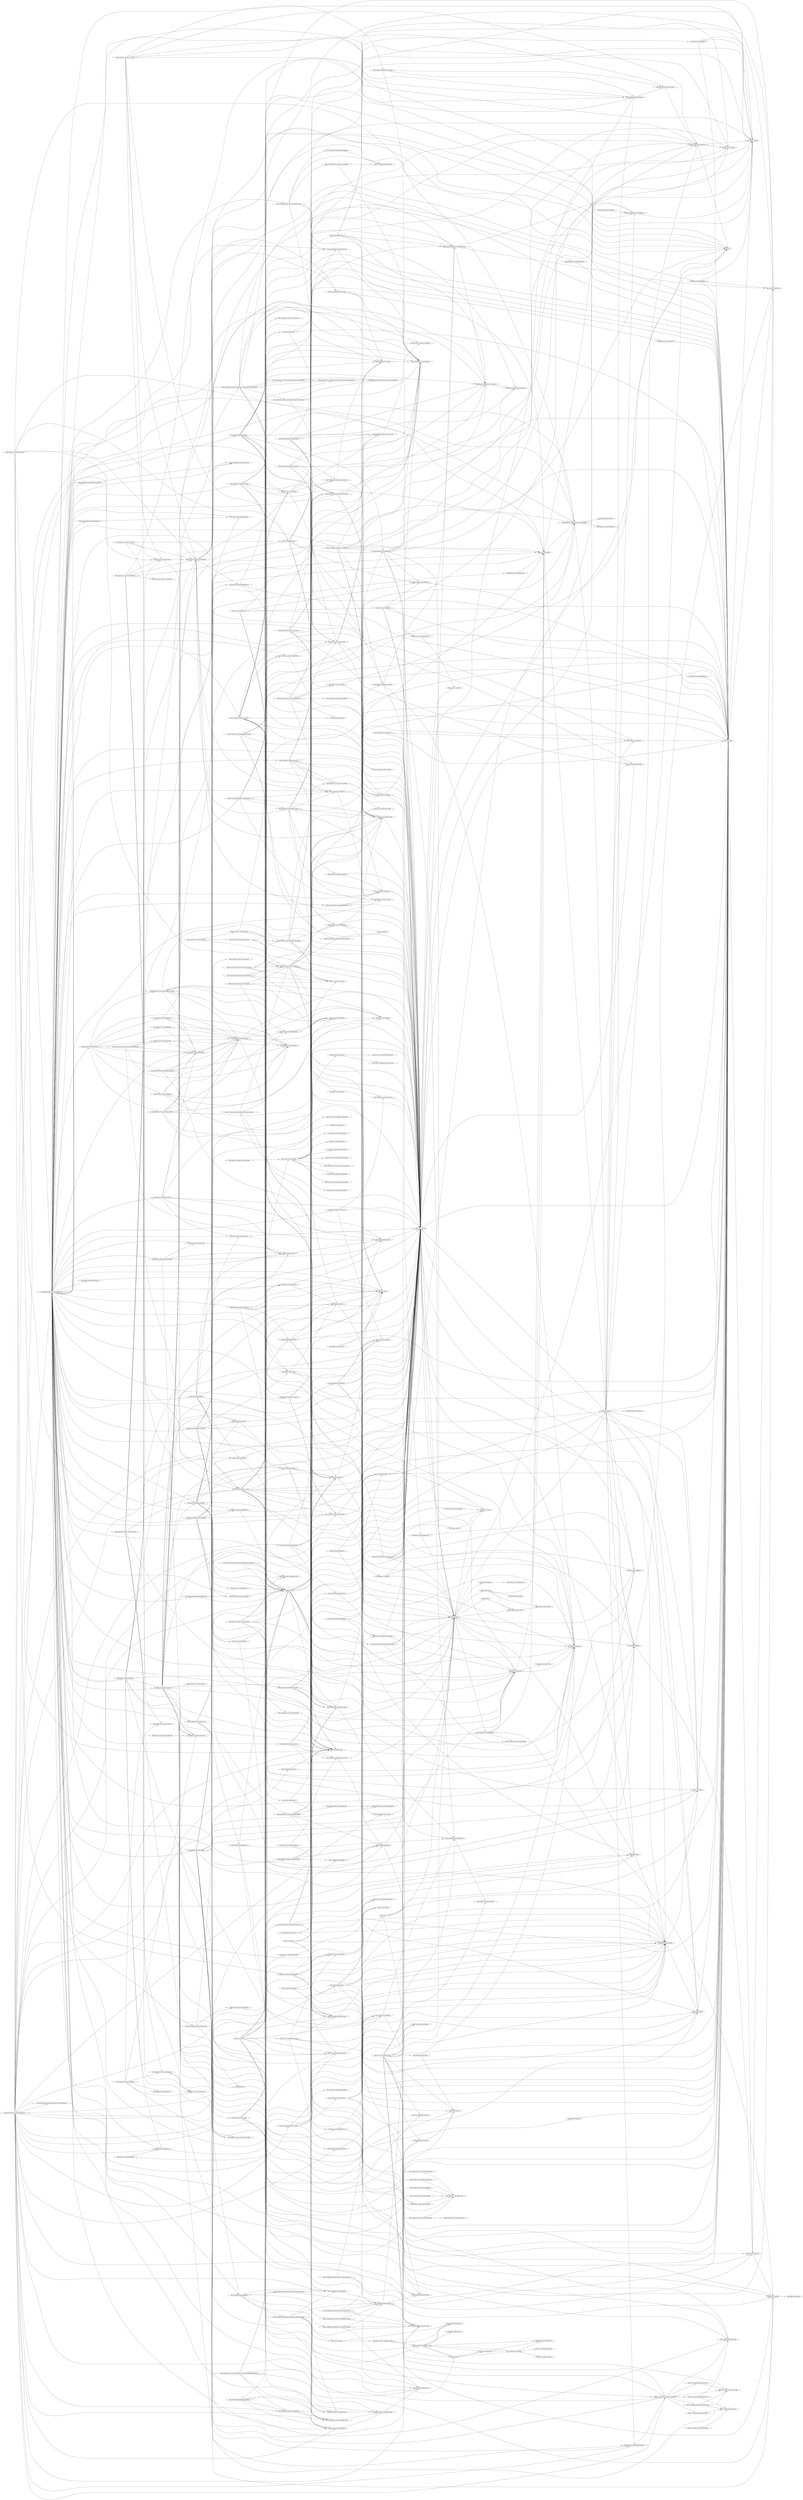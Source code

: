 digraph G {
    page="40,60"; 
    ratio=auto;
    rankdir=LR;
    fontsize=10;
   "Nancy.AfterPipeline" -> { rank=none; "Nancy.NancyContext" }
   "Nancy.BeforePipeline" -> { rank=none; "Nancy.NancyContext"; "Nancy.Response" }
   "Nancy.Bootstrapper.AppDomainAssemblyTypeScanner" -> { rank=none; "Nancy.Bootstrapper.ScanMode"; "Nancy.Extensions.AssemblyExtensions"; "Nancy.NancyEngine" }
   "Nancy.Bootstrapper.ApplicationRegistrations" -> { rank=none; "Nancy.Bootstrapper.AppDomainAssemblyTypeScanner"; "Nancy.Bootstrapper.CollectionTypeRegistration"; "Nancy.Bootstrapper.IApplicationRegistrations"; "Nancy.Bootstrapper.InstanceRegistration"; "Nancy.Bootstrapper.TypeRegistration" }
   "Nancy.Bootstrapper.CollectionTypeRegistration" -> { rank=none; "Nancy.Bootstrapper.ContainerRegistration" }
   "Nancy.Bootstrapper.ContainerRegistration" -> { rank=none; "Nancy.Extensions.TypeExtensions" }
   "Nancy.Bootstrapper.FavIconApplicationStartup" -> { rank=none; "Nancy.Bootstrapper.IApplicationStartup"; "Nancy.Bootstrapper.IPipelines"; "Nancy.INancyEngine"; "Nancy.IRootPathProvider"; "Nancy.StaticConfiguration" }
   "Nancy.Bootstrapper.IApplicationRegistrations" -> { rank=none; "Nancy.Bootstrapper.CollectionTypeRegistration"; "Nancy.Bootstrapper.InstanceRegistration"; "Nancy.Bootstrapper.TypeRegistration" }
   "Nancy.Bootstrapper.IApplicationStartup" -> { rank=none; "Nancy.Bootstrapper.IPipelines" }
   "Nancy.Bootstrapper.INancyBootstrapper" -> { rank=none; "Nancy.INancyEngine" }
   "Nancy.Bootstrapper.IPipelines" -> { rank=none; "Nancy.AfterPipeline"; "Nancy.BeforePipeline"; "Nancy.ErrorPipeline" }
   "Nancy.Bootstrapper.InstanceRegistration" -> { rank=none; "Nancy.Bootstrapper.ContainerRegistration" }
   "Nancy.Bootstrapper.NancyBootstrapperBase`1" -> { rank=none; "Nancy.Bootstrapper.AppDomainAssemblyTypeScanner"; "Nancy.Bootstrapper.AppDomainAssemblyTypeScannerExtensions"; "Nancy.Bootstrapper.CollectionTypeRegistration"; "Nancy.Bootstrapper.FavIconApplicationStartup"; "Nancy.Bootstrapper.IApplicationRegistrations"; "Nancy.Bootstrapper.IApplicationStartup"; "Nancy.Bootstrapper.INancyBootstrapper"; "Nancy.Bootstrapper.IPipelines"; "Nancy.Bootstrapper.InstanceRegistration"; "Nancy.Bootstrapper.ModuleRegistration"; "Nancy.Bootstrapper.NancyInternalConfiguration"; "Nancy.Bootstrapper.Pipelines"; "Nancy.Bootstrapper.TypeRegistration"; "Nancy.Conventions.NancyConventions"; "Nancy.Cryptography.CryptographyConfiguration"; "Nancy.DefaultRootPathProvider"; "Nancy.Diagnostics.DiagnosticsConfiguration"; "Nancy.Diagnostics.IDiagnostics"; "Nancy.INancyEngine"; "Nancy.INancyModule"; "Nancy.INancyModuleCatalog"; "Nancy.IRootPathProvider"; "Nancy.ModelBinding.IBodyDeserializer"; "Nancy.ModelBinding.IModelBinder"; "Nancy.ModelBinding.ITypeConverter"; "Nancy.NancyContext"; "Nancy.Request"; "Nancy.Response"; "Nancy.Validation.IModelValidatorFactory"; "Nancy.ViewEngines.DefaultViewRenderer"; "Nancy.ViewEngines.IViewEngine"; "Nancy.ViewEngines.IViewRenderer" }
   "Nancy.Bootstrapper.NancyBootstrapperLocator" -> { rank=none; "Nancy.Bootstrapper.AppDomainAssemblyTypeScanner"; "Nancy.Bootstrapper.INancyBootstrapper"; "Nancy.DefaultNancyBootstrapper" }
   "Nancy.Bootstrapper.NancyBootstrapperWithRequestContainerBase`1" -> { rank=none; "Nancy.Bootstrapper.ModuleRegistration"; "Nancy.Bootstrapper.Pipelines"; "Nancy.INancyModule"; "Nancy.NancyContext" }
   "Nancy.Bootstrapper.NancyInternalConfiguration" -> { rank=none; "Nancy.Bootstrapper.AppDomainAssemblyTypeScanner"; "Nancy.Bootstrapper.CollectionTypeRegistration"; "Nancy.Bootstrapper.ContainerRegistration"; "Nancy.Bootstrapper.TypeRegistration"; "Nancy.Culture.DefaultCultureService"; "Nancy.Culture.ICultureService"; "Nancy.DefaultNancyContextFactory"; "Nancy.DefaultObjectSerializer"; "Nancy.DefaultResponseFormatterFactory"; "Nancy.DefaultStaticContentProvider"; "Nancy.Diagnostics.DefaultDiagnostics"; "Nancy.Diagnostics.DefaultRequestTracing"; "Nancy.Diagnostics.IDiagnostics"; "Nancy.Diagnostics.IDiagnosticsProvider"; "Nancy.Diagnostics.IRequestTracing"; "Nancy.ErrorHandling.DefaultStatusCodeHandler"; "Nancy.ErrorHandling.IStatusCodeHandler"; "Nancy.INancyContextFactory"; "Nancy.INancyEngine"; "Nancy.IObjectSerializer"; "Nancy.IResourceAssemblyProvider"; "Nancy.IResponseFormatterFactory"; "Nancy.ISerializer"; "Nancy.IStaticContentProvider"; "Nancy.Localization.ITextResource"; "Nancy.Localization.ResourceBasedTextResource"; "Nancy.ModelBinding.BindingDefaults"; "Nancy.ModelBinding.DefaultBinder"; "Nancy.ModelBinding.DefaultFieldNameConverter"; "Nancy.ModelBinding.DefaultModelBinderLocator"; "Nancy.ModelBinding.IBinder"; "Nancy.ModelBinding.IFieldNameConverter"; "Nancy.ModelBinding.IModelBinderLocator"; "Nancy.NancyEngine"; "Nancy.ResourceAssemblyProvider"; "Nancy.Responses.DefaultJsonSerializer"; "Nancy.Responses.DefaultXmlSerializer"; "Nancy.Responses.Negotiation.IResponseProcessor"; "Nancy.Routing.DefaultNancyModuleBuilder"; "Nancy.Routing.DefaultRequestDispatcher"; "Nancy.Routing.DefaultRouteCacheProvider"; "Nancy.Routing.DefaultRouteDescriptionProvider"; "Nancy.Routing.DefaultRouteInvoker"; "Nancy.Routing.DefaultRoutePatternMatcher"; "Nancy.Routing.DefaultRouteResolver"; "Nancy.Routing.DefaultRouteSegmentExtractor"; "Nancy.Routing.INancyModuleBuilder"; "Nancy.Routing.IRequestDispatcher"; "Nancy.Routing.IRouteCache"; "Nancy.Routing.IRouteCacheProvider"; "Nancy.Routing.IRouteDescriptionProvider"; "Nancy.Routing.IRouteInvoker"; "Nancy.Routing.IRoutePatternMatcher"; "Nancy.Routing.IRouteResolver"; "Nancy.Routing.IRouteSegmentExtractor"; "Nancy.Routing.RouteCache"; "Nancy.Routing.Trie.IRouteResolverTrie"; "Nancy.Routing.Trie.ITrieNodeFactory"; "Nancy.Routing.Trie.RouteResolverTrie"; "Nancy.Routing.Trie.TrieNodeFactory"; "Nancy.Security.DefaultCsrfTokenValidator"; "Nancy.Security.ICsrfTokenValidator"; "Nancy.Validation.DefaultValidatorLocator"; "Nancy.Validation.IModelValidatorLocator"; "Nancy.ViewEngines.DefaultRenderContextFactory"; "Nancy.ViewEngines.DefaultViewCache"; "Nancy.ViewEngines.DefaultViewFactory"; "Nancy.ViewEngines.DefaultViewLocator"; "Nancy.ViewEngines.DefaultViewResolver"; "Nancy.ViewEngines.FileSystemViewLocationProvider"; "Nancy.ViewEngines.IRenderContextFactory"; "Nancy.ViewEngines.IViewCache"; "Nancy.ViewEngines.IViewFactory"; "Nancy.ViewEngines.IViewLocationProvider"; "Nancy.ViewEngines.IViewLocator"; "Nancy.ViewEngines.IViewResolver" }
   "Nancy.Bootstrapper.Pipelines" -> { rank=none; "Nancy.AfterPipeline"; "Nancy.BeforePipeline"; "Nancy.Bootstrapper.IPipelines"; "Nancy.ErrorPipeline"; "Nancy.NancyContext"; "Nancy.Response" }
   "Nancy.Bootstrapper.TypeRegistration" -> { rank=none; "Nancy.Bootstrapper.ContainerRegistration" }
   "Nancy.Conventions.AcceptHeaderCoercionConventions" -> { rank=none; "Nancy.NancyContext" }
   "Nancy.Conventions.BuiltInAcceptHeaderCoercions" -> { rank=none; "Nancy.NancyContext"; "Nancy.Request"; "Nancy.RequestHeaders" }
   "Nancy.Conventions.BuiltInCultureConventions" -> { rank=none; "Nancy.NancyContext"; "Nancy.Request"; "Nancy.RequestHeaders"; "Nancy.Session.ISession"; "Nancy.Session.NullSessionProvider"; "Nancy.Url" }
   "Nancy.Conventions.CultureConventions" -> { rank=none; "Nancy.NancyContext" }
   "Nancy.Conventions.DefaultAcceptHeaderCoercionConventions" -> { rank=none; "Nancy.Conventions.BuiltInAcceptHeaderCoercions"; "Nancy.Conventions.IConvention"; "Nancy.Conventions.NancyConventions"; "Nancy.NancyContext" }
   "Nancy.Conventions.DefaultCultureConventions" -> { rank=none; "Nancy.Conventions.BuiltInCultureConventions"; "Nancy.Conventions.IConvention"; "Nancy.Conventions.NancyConventions"; "Nancy.NancyContext" }
   "Nancy.Conventions.DefaultStaticContentsConventions" -> { rank=none; "Nancy.Conventions.IConvention"; "Nancy.Conventions.NancyConventions"; "Nancy.Conventions.StaticContentConventionBuilder"; "Nancy.NancyContext"; "Nancy.Response" }
   "Nancy.Conventions.DefaultViewLocationConventions" -> { rank=none; "Nancy.Conventions.IConvention"; "Nancy.Conventions.NancyConventions"; "Nancy.NancyContext"; "Nancy.ViewEngines.ViewLocationContext" }
   "Nancy.Conventions.IConvention" -> { rank=none; "Nancy.Conventions.NancyConventions" }
   "Nancy.Conventions.NancyConventions" -> { rank=none; "Nancy.Bootstrapper.AppDomainAssemblyTypeScanner"; "Nancy.Bootstrapper.InstanceRegistration"; "Nancy.Conventions.AcceptHeaderCoercionConventions"; "Nancy.Conventions.CultureConventions"; "Nancy.Conventions.IConvention"; "Nancy.Conventions.StaticContentsConventions"; "Nancy.Conventions.ViewLocationConventions"; "Nancy.NancyContext"; "Nancy.Response"; "Nancy.ViewEngines.ViewLocationContext" }
   "Nancy.Conventions.StaticContentConventionBuilder" -> { rank=none; "Nancy.Diagnostics.RequestTrace"; "Nancy.Diagnostics.TraceLog"; "Nancy.Helpers.HttpUtility"; "Nancy.NancyContext"; "Nancy.Request"; "Nancy.Response"; "Nancy.Responses.GenericFileResponse" }
   "Nancy.Conventions.StaticContentHelper" -> { rank=none; "Nancy.Conventions.NancyConventions"; "Nancy.Conventions.StaticDirectoryContent"; "Nancy.Conventions.StaticFileContent" }
   "Nancy.Conventions.StaticContentsConventions" -> { rank=none; "Nancy.NancyContext"; "Nancy.Response" }
   "Nancy.Conventions.StaticDirectoryContent" -> { rank=none; "Nancy.Conventions.NancyConventions"; "Nancy.Conventions.StaticContentConventionBuilder"; "Nancy.NancyContext"; "Nancy.Response" }
   "Nancy.Conventions.StaticFileContent" -> { rank=none; "Nancy.Conventions.NancyConventions"; "Nancy.Conventions.StaticContentConventionBuilder"; "Nancy.NancyContext"; "Nancy.Response" }
   "Nancy.Conventions.ViewLocationConventions" -> { rank=none; "Nancy.ViewEngines.ViewLocationContext" }
   "Nancy.Cookies.NancyCookie" -> { rank=none; "Nancy.Cookies.INancyCookie"; "Nancy.Helpers.HttpUtility" }
   "Nancy.Cryptography.CryptographyConfiguration" -> { rank=none; "Nancy.Cryptography.DefaultHmacProvider"; "Nancy.Cryptography.IEncryptionProvider"; "Nancy.Cryptography.IHmacProvider"; "Nancy.Cryptography.NoEncryptionProvider"; "Nancy.Cryptography.RandomKeyGenerator"; "Nancy.Cryptography.RijndaelEncryptionProvider" }
   "Nancy.Cryptography.DefaultHmacProvider" -> { rank=none; "Nancy.Cryptography.IHmacProvider"; "Nancy.Cryptography.IKeyGenerator" }
   "Nancy.Cryptography.NoEncryptionProvider" -> { rank=none; "Nancy.Cryptography.IEncryptionProvider" }
   "Nancy.Cryptography.PassphraseKeyGenerator" -> { rank=none; "Nancy.Cryptography.IKeyGenerator" }
   "Nancy.Cryptography.RandomKeyGenerator" -> { rank=none; "Nancy.Cryptography.IKeyGenerator" }
   "Nancy.Cryptography.RijndaelEncryptionProvider" -> { rank=none; "Nancy.Cryptography.IEncryptionProvider"; "Nancy.Cryptography.IKeyGenerator" }
   "Nancy.Culture.DefaultCultureService" -> { rank=none; "Nancy.Conventions.CultureConventions"; "Nancy.Culture.ICultureService"; "Nancy.NancyContext" }
   "Nancy.Culture.ICultureService" -> { rank=none; "Nancy.NancyContext" }
   "Nancy.DefaultNancyBootstrapper" -> { rank=none; "Nancy.Bootstrapper.CollectionTypeRegistration"; "Nancy.Bootstrapper.ContainerRegistration"; "Nancy.Bootstrapper.InstanceRegistration"; "Nancy.Bootstrapper.ModuleRegistration"; "Nancy.Bootstrapper.TypeRegistration"; "Nancy.INancyModule"; "Nancy.NancyEngine"; "Nancy.TinyIoc.TinyIoCContainer" }
   "Nancy.DefaultNancyContextFactory" -> { rank=none; "Nancy.Culture.ICultureService"; "Nancy.Diagnostics.RequestTrace"; "Nancy.Diagnostics.TraceLog"; "Nancy.INancyContextFactory"; "Nancy.NancyContext"; "Nancy.Request" }
   "Nancy.DefaultObjectSerializer" -> { rank=none; "Nancy.IObjectSerializer" }
   "Nancy.DefaultResponseFormatter" -> { rank=none; "Nancy.IHideObjectMembers"; "Nancy.IResponseFormatter"; "Nancy.IRootPathProvider"; "Nancy.ISerializer"; "Nancy.NancyContext" }
   "Nancy.DefaultResponseFormatterFactory" -> { rank=none; "Nancy.DefaultResponseFormatter"; "Nancy.IResponseFormatter"; "Nancy.IResponseFormatterFactory"; "Nancy.IRootPathProvider"; "Nancy.ISerializer"; "Nancy.NancyContext" }
   "Nancy.DefaultRootPathProvider" -> { rank=none; "Nancy.IHideObjectMembers"; "Nancy.IRootPathProvider" }
   "Nancy.DefaultStaticContentProvider" -> { rank=none; "Nancy.Conventions.StaticContentsConventions"; "Nancy.IRootPathProvider"; "Nancy.IStaticContentProvider"; "Nancy.NancyContext"; "Nancy.Response" }
   "Nancy.Diagnostics.DefaultDiagnostics" -> { rank=none; "Nancy.Bootstrapper.IPipelines"; "Nancy.Bootstrapper.NancyInternalConfiguration"; "Nancy.Culture.ICultureService"; "Nancy.Diagnostics.DiagnosticsConfiguration"; "Nancy.Diagnostics.DiagnosticsHook"; "Nancy.Diagnostics.IDiagnostics"; "Nancy.Diagnostics.IDiagnosticsProvider"; "Nancy.Diagnostics.IRequestTracing"; "Nancy.IRootPathProvider"; "Nancy.ISerializer"; "Nancy.ModelBinding.IModelBinderLocator"; "Nancy.Responses.Negotiation.IResponseProcessor" }
   "Nancy.Diagnostics.DefaultRequestTracing" -> { rank=none; "Nancy.Diagnostics.IRequestTracing"; "Nancy.Diagnostics.RequestTraceSession"; "Nancy.NancyContext" }
   "Nancy.Diagnostics.DiagnosticModule" -> { rank=none; "Nancy.Diagnostics.DiagnosticsViewRenderer"; "Nancy.NancyModule" }
   "Nancy.Diagnostics.DiagnosticsConfiguration" -> { rank=none; "Nancy.Cryptography.CryptographyConfiguration" }
   "Nancy.Diagnostics.DiagnosticsHook" -> { rank=none; "Nancy.Bootstrapper.IPipelines"; "Nancy.Bootstrapper.NancyInternalConfiguration"; "Nancy.Cookies.NancyCookie"; "Nancy.Cryptography.Base64Helpers"; "Nancy.Cryptography.CryptographyConfiguration"; "Nancy.Cryptography.HmacComparer"; "Nancy.Cryptography.IEncryptionProvider"; "Nancy.Cryptography.IHmacProvider"; "Nancy.Culture.ICultureService"; "Nancy.DefaultObjectSerializer"; "Nancy.Diagnostics.DiagnosticsConfiguration"; "Nancy.Diagnostics.DiagnosticsSession"; "Nancy.Diagnostics.DiagnosticsViewRenderer"; "Nancy.Diagnostics.IDiagnosticsProvider"; "Nancy.Diagnostics.IRequestTracing"; "Nancy.HeadResponse"; "Nancy.Helpers.HttpUtility"; "Nancy.IRootPathProvider"; "Nancy.ISerializer"; "Nancy.ModelBinding.IModelBinderLocator"; "Nancy.NancyContext"; "Nancy.Request"; "Nancy.Response"; "Nancy.Responses.EmbeddedFileResponse"; "Nancy.Responses.Negotiation.IResponseProcessor"; "Nancy.Routing.DefaultRouteResolver"; "Nancy.Routing.IRouteResolver"; "Nancy.Routing.ResolveResult"; "Nancy.Routing.Route"; "Nancy.StaticConfiguration"; "Nancy.Url" }
   "Nancy.Diagnostics.DiagnosticsModuleBuilder" -> { rank=none; "Nancy.AfterPipeline"; "Nancy.BeforePipeline"; "Nancy.DefaultResponseFormatter"; "Nancy.ErrorPipeline"; "Nancy.INancyModule"; "Nancy.IRootPathProvider"; "Nancy.ISerializer"; "Nancy.ModelBinding.IModelBinderLocator" }
   "Nancy.Diagnostics.DiagnosticsModuleCatalog" -> { rank=none; "Nancy.TinyIoc.TinyIoCContainer" }
   "Nancy.Diagnostics.DiagnosticsViewRenderer" -> { rank=none; "Nancy.NancyContext"; "Nancy.Response"; "Nancy.Responses.EmbeddedFileResponse"; "Nancy.ViewEngines.DefaultRenderContext"; "Nancy.ViewEngines.DefaultViewCache"; "Nancy.ViewEngines.IViewEngine"; "Nancy.ViewEngines.IViewResolver"; "Nancy.ViewEngines.SuperSimpleViewEngine.SuperSimpleViewEngineWrapper"; "Nancy.ViewEngines.ViewLocationContext"; "Nancy.ViewEngines.ViewLocationResult" }
   "Nancy.Diagnostics.DisabledDiagnostics" -> { rank=none; "Nancy.Bootstrapper.IPipelines"; "Nancy.Diagnostics.IDiagnostics" }
   "Nancy.Diagnostics.IDiagnostics" -> { rank=none; "Nancy.Bootstrapper.IPipelines" }
   "Nancy.Diagnostics.IInteractiveDiagnostics" -> { rank=none; "Nancy.Diagnostics.InteractiveDiagnostic"; "Nancy.Diagnostics.InteractiveDiagnosticMethod" }
   "Nancy.Diagnostics.IRequestTracing" -> { rank=none; "Nancy.Diagnostics.RequestTraceSession"; "Nancy.NancyContext" }
   "Nancy.Diagnostics.InteractiveDiagnostic" -> { rank=none; "Nancy.Diagnostics.InteractiveDiagnosticMethod" }
   "Nancy.Diagnostics.InteractiveDiagnostics" -> { rank=none; "Nancy.Diagnostics.DescriptionAttribute"; "Nancy.Diagnostics.IDiagnosticsProvider"; "Nancy.Diagnostics.IInteractiveDiagnostics"; "Nancy.Diagnostics.InteractiveDiagnostic"; "Nancy.Diagnostics.InteractiveDiagnosticMethod"; "Nancy.Diagnostics.TemplateAttribute" }
   "Nancy.Diagnostics.Modules.InfoModule" -> { rank=none; "Nancy.Bootstrapper.AppDomainAssemblyTypeScanner"; "Nancy.Bootstrapper.NancyBootstrapperLocator"; "Nancy.Bootstrapper.NancyInternalConfiguration"; "Nancy.Diagnostics.DiagnosticModule"; "Nancy.Diagnostics.DiagnosticsViewRenderer"; "Nancy.FormatterExtensions"; "Nancy.IRootPathProvider"; "Nancy.NancyModule"; "Nancy.StaticConfiguration" }
   "Nancy.Diagnostics.Modules.InteractiveModule" -> { rank=none; "Nancy.Diagnostics.DiagnosticModule"; "Nancy.Diagnostics.DiagnosticsViewRenderer"; "Nancy.Diagnostics.IInteractiveDiagnostics"; "Nancy.Diagnostics.InteractiveDiagnostic"; "Nancy.Diagnostics.InteractiveDiagnosticMethod"; "Nancy.FormatterExtensions"; "Nancy.Helpers.HttpUtility"; "Nancy.HttpStatusCode"; "Nancy.NancyModule"; "Nancy.Request" }
   "Nancy.Diagnostics.Modules.MainModule" -> { rank=none; "Nancy.Diagnostics.DiagnosticModule"; "Nancy.Diagnostics.DiagnosticsViewRenderer"; "Nancy.FormatterExtensions"; "Nancy.NancyModule" }
   "Nancy.Diagnostics.Modules.SettingsModule" -> { rank=none; "Nancy.Diagnostics.DescriptionAttribute"; "Nancy.Diagnostics.DiagnosticModule"; "Nancy.Diagnostics.DiagnosticsViewRenderer"; "Nancy.Diagnostics.Modules.SettingsModel"; "Nancy.HttpStatusCode"; "Nancy.ModelBinding.ModuleExtensions"; "Nancy.NancyModule"; "Nancy.StaticConfiguration" }
   "Nancy.Diagnostics.Modules.TraceModule" -> { rank=none; "Nancy.Diagnostics.DiagnosticModule"; "Nancy.Diagnostics.DiagnosticsViewRenderer"; "Nancy.Diagnostics.IRequestTracing"; "Nancy.Diagnostics.RequestTrace"; "Nancy.Diagnostics.RequestTraceSession"; "Nancy.FormatterExtensions"; "Nancy.HttpStatusCode"; "Nancy.NancyModule"; "Nancy.Url" }
   "Nancy.Diagnostics.RequestTrace" -> { rank=none; "Nancy.Diagnostics.TraceLog"; "Nancy.HttpStatusCode"; "Nancy.Url" }
   "Nancy.Diagnostics.RequestTraceSession" -> { rank=none; "Nancy.Diagnostics.RequestTrace" }
   "Nancy.Diagnostics.TestingDiagnosticProvider" -> { rank=none; "Nancy.Diagnostics.IDiagnosticsProvider" }
   "Nancy.Diagnostics.TraceLog" -> { rank=none; "Nancy.StaticConfiguration" }
   "Nancy.DisabledStaticContentProvider" -> { rank=none; "Nancy.IStaticContentProvider"; "Nancy.NancyContext"; "Nancy.Response" }
   "Nancy.DynamicDictionary" -> { rank=none; "Nancy.DynamicDictionaryValue"; "Nancy.IHideObjectMembers"; "Nancy.StaticConfiguration" }
   "Nancy.DynamicDictionaryValue" -> { rank=none; "Nancy.IHideObjectMembers" }
   "Nancy.ErrorHandling.DefaultStatusCodeHandler" -> { rank=none; "Nancy.ErrorHandling.IStatusCodeHandler"; "Nancy.Extensions.ContextExtensions"; "Nancy.HttpStatusCode"; "Nancy.INancyEngine"; "Nancy.IO.UnclosableStreamWrapper"; "Nancy.NancyContext"; "Nancy.Response"; "Nancy.StaticConfiguration" }
   "Nancy.ErrorHandling.IErrorHandler" -> { rank=none; "Nancy.ErrorHandling.IStatusCodeHandler" }
   "Nancy.ErrorHandling.IStatusCodeHandler" -> { rank=none; "Nancy.HttpStatusCode"; "Nancy.NancyContext" }
   "Nancy.ErrorPipeline" -> { rank=none; "Nancy.NancyContext"; "Nancy.Response" }
   "Nancy.Extensions.CollectionExtensions" -> { rank=none; "Nancy.StaticConfiguration" }
   "Nancy.Extensions.ContextExtensions" -> { rank=none; "Nancy.Diagnostics.RequestTrace"; "Nancy.Diagnostics.TraceLog"; "Nancy.Extensions.RequestExtensions"; "Nancy.NancyContext"; "Nancy.Request"; "Nancy.Responses.RedirectResponse"; "Nancy.Url" }
   "Nancy.Extensions.ModuleExtensions" -> { rank=none; "Nancy.INancyModule" }
   "Nancy.Extensions.RequestExtensions" -> { rank=none; "Nancy.Request"; "Nancy.RequestHeaders" }
   "Nancy.Extensions.StringExtensions" -> { rank=none; "Nancy.DynamicDictionary"; "Nancy.Helpers.HttpUtility"; "Nancy.Routing.ParameterSegmentInformation"; "Nancy.StaticConfiguration" }
   "Nancy.FormatterExtensions" -> { rank=none; "Nancy.Extensions.ContextExtensions"; "Nancy.HttpStatusCode"; "Nancy.IResponseFormatter"; "Nancy.ISerializer"; "Nancy.Response"; "Nancy.Responses.GenericFileResponse"; "Nancy.Responses.RedirectResponse"; "Nancy.Responses.StreamResponse"; "Nancy.Responses.TextResponse" }
   "Nancy.HeadResponse" -> { rank=none; "Nancy.Response" }
   "Nancy.Helpers.CacheHelpers" -> { rank=none; "Nancy.NancyContext"; "Nancy.Request"; "Nancy.RequestHeaders" }
   "Nancy.Helpers.HttpUtility" -> { rank=none; "Nancy.Helpers.HttpEncoder" }
   "Nancy.HttpFile" -> { rank=none; "Nancy.HttpMultipartBoundary" }
   "Nancy.HttpMultipart" -> { rank=none; "Nancy.HttpMultipartBoundary"; "Nancy.HttpMultipartBuffer"; "Nancy.HttpMultipartSubStream"; "Nancy.StaticConfiguration" }
   "Nancy.HttpMultipartBoundary" -> { rank=none; "Nancy.HttpMultipartSubStream" }
   "Nancy.INancyContextFactory" -> { rank=none; "Nancy.NancyContext"; "Nancy.Request" }
   "Nancy.INancyEngine" -> { rank=none; "Nancy.Bootstrapper.IPipelines"; "Nancy.NancyContext"; "Nancy.Request" }
   "Nancy.INancyModule" -> { rank=none; "Nancy.AfterPipeline"; "Nancy.BeforePipeline"; "Nancy.ErrorPipeline"; "Nancy.IResponseFormatter"; "Nancy.ModelBinding.IModelBinderLocator"; "Nancy.NancyContext"; "Nancy.Request"; "Nancy.Routing.Route"; "Nancy.Validation.IModelValidatorLocator"; "Nancy.Validation.ModelValidationResult"; "Nancy.ViewEngines.IViewFactory" }
   "Nancy.INancyModuleCatalog" -> { rank=none; "Nancy.INancyModule"; "Nancy.NancyContext" }
   "Nancy.IO.RequestStream" -> { rank=none; "Nancy.Extensions.StreamExtensions" }
   "Nancy.IObjectSerializerSelector" -> { rank=none; "Nancy.IHideObjectMembers"; "Nancy.IObjectSerializer" }
   "Nancy.IResponseFormatter" -> { rank=none; "Nancy.IHideObjectMembers"; "Nancy.ISerializer"; "Nancy.NancyContext" }
   "Nancy.IResponseFormatterFactory" -> { rank=none; "Nancy.IResponseFormatter"; "Nancy.NancyContext" }
   "Nancy.IRootPathProvider" -> { rank=none; "Nancy.IHideObjectMembers" }
   "Nancy.IStaticContentProvider" -> { rank=none; "Nancy.NancyContext"; "Nancy.Response" }
   "Nancy.Json.Converters.TimeSpanConverter" -> { rank=none; "Nancy.Json.JavaScriptConverter"; "Nancy.Json.JavaScriptSerializer" }
   "Nancy.Json.JavaScriptConverter" -> { rank=none; "Nancy.Json.JavaScriptSerializer" }
   "Nancy.Json.JavaScriptSerializer" -> { rank=none; "Nancy.Helpers.ReflectionUtils"; "Nancy.Json.JavaScriptConverter"; "Nancy.Json.JavaScriptTypeResolver"; "Nancy.Json.Json" }
   "Nancy.Json.Json" -> { rank=none; "Nancy.Json.JavaScriptSerializer"; "Nancy.Json.JsonDeserializer"; "Nancy.Json.JsonSerializer" }
   "Nancy.Json.JsonDeserializer" -> { rank=none; "Nancy.Json.JavaScriptSerializer"; "Nancy.Json.JavaScriptTypeResolver"; "Nancy.Json.Json"; "Nancy.Json.JsonSerializer" }
   "Nancy.Json.JsonSerializer" -> { rank=none; "Nancy.Json.JavaScriptSerializer"; "Nancy.Json.JavaScriptTypeResolver"; "Nancy.Json.ScriptIgnoreAttribute"; "Nancy.Json.StringBuilderExtensions" }
   "Nancy.Json.JsonSettings" -> { rank=none; "Nancy.Json.Converters.TimeSpanConverter"; "Nancy.Json.JavaScriptConverter" }
   "Nancy.Jsonp" -> { rank=none; "Nancy.Bootstrapper.IPipelines"; "Nancy.Json.Json"; "Nancy.NancyContext"; "Nancy.Request"; "Nancy.Response" }
   "Nancy.JsonpApplicationStartup" -> { rank=none; "Nancy.Bootstrapper.IApplicationStartup"; "Nancy.Bootstrapper.IPipelines"; "Nancy.Jsonp" }
   "Nancy.Localization.ITextResource" -> { rank=none; "Nancy.NancyContext" }
   "Nancy.Localization.ResourceBasedTextResource" -> { rank=none; "Nancy.IResourceAssemblyProvider"; "Nancy.Localization.ITextResource"; "Nancy.NancyContext" }
   "Nancy.Localization.TextResourceFinder" -> { rank=none; "Nancy.Localization.ITextResource"; "Nancy.NancyContext" }
   "Nancy.ModelBinding.BindingContext" -> { rank=none; "Nancy.ModelBinding.BindingConfig"; "Nancy.ModelBinding.ITypeConverter"; "Nancy.NancyContext" }
   "Nancy.ModelBinding.BindingDefaults" -> { rank=none; "Nancy.ModelBinding.DefaultBodyDeserializers.JsonBodyDeserializer"; "Nancy.ModelBinding.DefaultBodyDeserializers.XmlBodyDeserializer"; "Nancy.ModelBinding.DefaultConverters.CollectionConverter"; "Nancy.ModelBinding.DefaultConverters.FallbackConverter"; "Nancy.ModelBinding.IBodyDeserializer"; "Nancy.ModelBinding.ITypeConverter" }
   "Nancy.ModelBinding.DefaultBinder" -> { rank=none; "Nancy.DynamicDictionary"; "Nancy.Extensions.CollectionExtensions"; "Nancy.Extensions.TypeExtensions"; "Nancy.ModelBinding.BindingConfig"; "Nancy.ModelBinding.BindingContext"; "Nancy.ModelBinding.BindingDefaults"; "Nancy.ModelBinding.IBinder"; "Nancy.ModelBinding.IBodyDeserializer"; "Nancy.ModelBinding.IFieldNameConverter"; "Nancy.ModelBinding.ITypeConverter"; "Nancy.ModelBinding.PropertyBindingException"; "Nancy.NancyContext"; "Nancy.Request"; "Nancy.RequestHeaders" }
   "Nancy.ModelBinding.DefaultBodyDeserializers.JsonBodyDeserializer" -> { rank=none; "Nancy.Extensions.TypeExtensions"; "Nancy.Json.JavaScriptSerializer"; "Nancy.Json.Json"; "Nancy.Json.JsonSettings"; "Nancy.ModelBinding.BindingContext"; "Nancy.ModelBinding.IBodyDeserializer" }
   "Nancy.ModelBinding.DefaultBodyDeserializers.XmlBodyDeserializer" -> { rank=none; "Nancy.ModelBinding.BindingContext"; "Nancy.ModelBinding.IBodyDeserializer" }
   "Nancy.ModelBinding.DefaultConverters.CollectionConverter" -> { rank=none; "Nancy.Extensions.TypeExtensions"; "Nancy.ModelBinding.BindingContext"; "Nancy.ModelBinding.ITypeConverter" }
   "Nancy.ModelBinding.DefaultConverters.DateTimeConverter" -> { rank=none; "Nancy.ModelBinding.BindingContext"; "Nancy.ModelBinding.ITypeConverter"; "Nancy.NancyContext" }
   "Nancy.ModelBinding.DefaultConverters.FallbackConverter" -> { rank=none; "Nancy.ModelBinding.BindingContext"; "Nancy.ModelBinding.ITypeConverter" }
   "Nancy.ModelBinding.DefaultConverters.NumericConverter" -> { rank=none; "Nancy.Extensions.TypeExtensions"; "Nancy.ModelBinding.BindingContext"; "Nancy.ModelBinding.ITypeConverter"; "Nancy.NancyContext" }
   "Nancy.ModelBinding.DefaultFieldNameConverter" -> { rank=none; "Nancy.ModelBinding.IFieldNameConverter" }
   "Nancy.ModelBinding.DefaultModelBinderLocator" -> { rank=none; "Nancy.ModelBinding.IBinder"; "Nancy.ModelBinding.IModelBinder"; "Nancy.ModelBinding.IModelBinderLocator"; "Nancy.NancyContext" }
   "Nancy.ModelBinding.DynamicModelBinderAdapter" -> { rank=none; "Nancy.ModelBinding.BindingConfig"; "Nancy.ModelBinding.IBinder"; "Nancy.ModelBinding.IModelBinderLocator"; "Nancy.ModelBinding.ModelBindingException"; "Nancy.NancyContext" }
   "Nancy.ModelBinding.IBinder" -> { rank=none; "Nancy.ModelBinding.BindingConfig"; "Nancy.NancyContext" }
   "Nancy.ModelBinding.IBodyDeserializer" -> { rank=none; "Nancy.ModelBinding.BindingContext" }
   "Nancy.ModelBinding.IModelBinder" -> { rank=none; "Nancy.ModelBinding.IBinder" }
   "Nancy.ModelBinding.IModelBinderLocator" -> { rank=none; "Nancy.ModelBinding.IBinder"; "Nancy.NancyContext" }
   "Nancy.ModelBinding.ITypeConverter" -> { rank=none; "Nancy.ModelBinding.BindingContext" }
   "Nancy.ModelBinding.ModelBindingException" -> { rank=none; "Nancy.ModelBinding.PropertyBindingException" }
   "Nancy.ModelBinding.ModuleExtensions" -> { rank=none; "Nancy.INancyModule"; "Nancy.ModelBinding.BindingConfig"; "Nancy.ModelBinding.DynamicModelBinderAdapter"; "Nancy.ModelBinding.ExpressionExtensions"; "Nancy.Validation.ModuleExtensions" }
   "Nancy.NancyContext" -> { rank=none; "Nancy.Diagnostics.RequestTrace"; "Nancy.DynamicDictionary"; "Nancy.Request"; "Nancy.Response"; "Nancy.Responses.Negotiation.NegotiationContext"; "Nancy.Security.IUserIdentity"; "Nancy.Validation.ModelValidationResult" }
   "Nancy.NancyEngine" -> { rank=none; "Nancy.AfterPipeline"; "Nancy.BeforePipeline"; "Nancy.Bootstrapper.IPipelines"; "Nancy.Diagnostics.DiagnosticsConfiguration"; "Nancy.Diagnostics.IRequestTracing"; "Nancy.Diagnostics.RequestTrace"; "Nancy.ErrorHandling.IStatusCodeHandler"; "Nancy.ErrorPipeline"; "Nancy.INancyContextFactory"; "Nancy.INancyEngine"; "Nancy.IStaticContentProvider"; "Nancy.NancyContext"; "Nancy.Request"; "Nancy.RequestExecutionException"; "Nancy.RequestHeaders"; "Nancy.Response"; "Nancy.Routing.IRequestDispatcher"; "Nancy.StaticConfiguration" }
   "Nancy.NancyModule" -> { rank=none; "Nancy.AfterPipeline"; "Nancy.BeforePipeline"; "Nancy.ErrorPipeline"; "Nancy.IHideObjectMembers"; "Nancy.INancyModule"; "Nancy.IResponseFormatter"; "Nancy.ModelBinding.IModelBinderLocator"; "Nancy.NancyContext"; "Nancy.Request"; "Nancy.Responses.Negotiation.MediaRange"; "Nancy.Responses.Negotiation.NegotiationContext"; "Nancy.Responses.Negotiation.Negotiator"; "Nancy.Routing.Route"; "Nancy.Session.ISession"; "Nancy.Validation.IModelValidatorLocator"; "Nancy.Validation.ModelValidationResult"; "Nancy.ViewEngines.IViewFactory" }
   "Nancy.NegotiatorExtensions" -> { rank=none; "Nancy.Cookies.INancyCookie"; "Nancy.HttpStatusCode"; "Nancy.Responses.Negotiation.MediaRange"; "Nancy.Responses.Negotiation.MediaType"; "Nancy.Responses.Negotiation.NegotiationContext"; "Nancy.Responses.Negotiation.Negotiator" }
   "Nancy.NotFoundResponse" -> { rank=none; "Nancy.Response" }
   "Nancy.Request" -> { rank=none; "Nancy.DynamicDictionary"; "Nancy.Extensions.StringExtensions"; "Nancy.HttpFile"; "Nancy.HttpMultipart"; "Nancy.HttpMultipartBoundary"; "Nancy.IO.RequestStream"; "Nancy.RequestHeaders"; "Nancy.Session.ISession"; "Nancy.Url" }
   "Nancy.RequestHeaders" -> { rank=none; "Nancy.Cookies.INancyCookie"; "Nancy.Cookies.NancyCookie" }
   "Nancy.ResourceAssemblyProvider" -> { rank=none; "Nancy.Bootstrapper.AppDomainAssemblyTypeScanner"; "Nancy.IResourceAssemblyProvider" }
   "Nancy.Response" -> { rank=none; "Nancy.Cookies.INancyCookie"; "Nancy.Cookies.NancyCookie"; "Nancy.HttpStatusCode" }
   "Nancy.ResponseExtensions" -> { rank=none; "Nancy.HttpStatusCode"; "Nancy.Response"; "Nancy.Responses.GenericFileResponse" }
   "Nancy.Responses.DefaultJsonSerializer" -> { rank=none; "Nancy.IO.UnclosableStreamWrapper"; "Nancy.ISerializer"; "Nancy.Json.JavaScriptSerializer"; "Nancy.Json.JsonSettings" }
   "Nancy.Responses.DefaultXmlSerializer" -> { rank=none; "Nancy.ISerializer" }
   "Nancy.Responses.EmbeddedFileResponse" -> { rank=none; "Nancy.MimeTypes"; "Nancy.Response"; "Nancy.ResponseExtensions" }
   "Nancy.Responses.GenericFileResponse" -> { rank=none; "Nancy.Helpers.CacheHelpers"; "Nancy.MimeTypes"; "Nancy.NancyContext"; "Nancy.Response" }
   "Nancy.Responses.HtmlResponse" -> { rank=none; "Nancy.Cookies.INancyCookie"; "Nancy.HttpStatusCode"; "Nancy.Response" }
   "Nancy.Responses.JsonResponse" -> { rank=none; "Nancy.ISerializer" }
   "Nancy.Responses.JsonResponse`1" -> { rank=none; "Nancy.ISerializer"; "Nancy.Response" }
   "Nancy.Responses.NegotiatedResponse" -> { rank=none; "Nancy.Response" }
   "Nancy.Responses.Negotiation.IResponseProcessor" -> { rank=none; "Nancy.NancyContext"; "Nancy.Response"; "Nancy.Responses.Negotiation.MediaRange"; "Nancy.Responses.Negotiation.ProcessorMatch" }
   "Nancy.Responses.Negotiation.JsonProcessor" -> { rank=none; "Nancy.ISerializer"; "Nancy.NancyContext"; "Nancy.Response"; "Nancy.Responses.JsonResponse"; "Nancy.Responses.Negotiation.IResponseProcessor"; "Nancy.Responses.Negotiation.MediaRange"; "Nancy.Responses.Negotiation.MediaType"; "Nancy.Responses.Negotiation.ProcessorMatch" }
   "Nancy.Responses.Negotiation.MediaRange" -> { rank=none; "Nancy.Responses.Negotiation.MediaType" }
   "Nancy.Responses.Negotiation.NegotiationContext" -> { rank=none; "Nancy.Cookies.INancyCookie"; "Nancy.HttpStatusCode"; "Nancy.Responses.Negotiation.MediaRange" }
   "Nancy.Responses.Negotiation.Negotiator" -> { rank=none; "Nancy.IHideObjectMembers"; "Nancy.NancyContext"; "Nancy.Responses.Negotiation.NegotiationContext" }
   "Nancy.Responses.Negotiation.ProcessorMatch" -> { rank=none; "Nancy.Responses.Negotiation.MatchResult" }
   "Nancy.Responses.Negotiation.ViewProcessor" -> { rank=none; "Nancy.NancyContext"; "Nancy.Response"; "Nancy.Responses.Negotiation.IResponseProcessor"; "Nancy.Responses.Negotiation.MediaRange"; "Nancy.Responses.Negotiation.NegotiationContext"; "Nancy.Responses.Negotiation.ProcessorMatch"; "Nancy.ViewEngines.IViewFactory"; "Nancy.ViewEngines.ViewLocationContext" }
   "Nancy.Responses.Negotiation.XmlProcessor" -> { rank=none; "Nancy.ISerializer"; "Nancy.NancyContext"; "Nancy.Response"; "Nancy.Responses.Negotiation.IResponseProcessor"; "Nancy.Responses.Negotiation.MediaRange"; "Nancy.Responses.Negotiation.MediaType"; "Nancy.Responses.Negotiation.ProcessorMatch" }
   "Nancy.Responses.NotAcceptableResponse" -> { rank=none; "Nancy.Response" }
   "Nancy.Responses.RedirectResponse" -> { rank=none; "Nancy.Response" }
   "Nancy.Responses.StreamResponse" -> { rank=none; "Nancy.Response" }
   "Nancy.Responses.TextResponse" -> { rank=none; "Nancy.Cookies.INancyCookie"; "Nancy.HttpStatusCode"; "Nancy.Response" }
   "Nancy.Responses.XmlResponse`1" -> { rank=none; "Nancy.ISerializer"; "Nancy.Response" }
   "Nancy.RootPathApplicationStartup" -> { rank=none; "Nancy.Bootstrapper.IApplicationStartup"; "Nancy.Bootstrapper.IPipelines"; "Nancy.IRootPathProvider"; "Nancy.Responses.GenericFileResponse" }
   "Nancy.Routing.DefaultNancyModuleBuilder" -> { rank=none; "Nancy.Extensions.ModuleExtensions"; "Nancy.INancyModule"; "Nancy.IResponseFormatterFactory"; "Nancy.ModelBinding.IModelBinderLocator"; "Nancy.NancyContext"; "Nancy.Responses.Negotiation.NegotiationContext"; "Nancy.Routing.INancyModuleBuilder"; "Nancy.Validation.IModelValidatorLocator"; "Nancy.ViewEngines.IViewFactory" }
   "Nancy.Routing.DefaultRequestDispatcher" -> { rank=none; "Nancy.HeadResponse"; "Nancy.NancyContext"; "Nancy.Request"; "Nancy.RequestHeaders"; "Nancy.Response"; "Nancy.Responses.Negotiation.IResponseProcessor"; "Nancy.Responses.Negotiation.MediaRange"; "Nancy.Routing.IRequestDispatcher"; "Nancy.Routing.IRouteInvoker"; "Nancy.Routing.IRouteResolver"; "Nancy.Routing.NotFoundRoute"; "Nancy.Routing.ResolveResult"; "Nancy.Url" }
   "Nancy.Routing.DefaultRouteCacheProvider" -> { rank=none; "Nancy.Diagnostics.IDiagnosticsProvider"; "Nancy.Routing.IRouteCache"; "Nancy.Routing.IRouteCacheProvider"; "Nancy.Routing.RouteDescription" }
   "Nancy.Routing.DefaultRouteDescriptionProvider" -> { rank=none; "Nancy.INancyModule"; "Nancy.Routing.IRouteDescriptionProvider" }
   "Nancy.Routing.DefaultRouteInvoker" -> { rank=none; "Nancy.Conventions.AcceptHeaderCoercionConventions"; "Nancy.Cookies.INancyCookie"; "Nancy.DynamicDictionary"; "Nancy.Extensions.ContextExtensions"; "Nancy.HttpStatusCode"; "Nancy.NancyContext"; "Nancy.NegotiatorExtensions"; "Nancy.Request"; "Nancy.RequestHeaders"; "Nancy.Response"; "Nancy.ResponseExtensions"; "Nancy.Responses.Negotiation.IResponseProcessor"; "Nancy.Responses.Negotiation.MatchResult"; "Nancy.Responses.Negotiation.MediaRange"; "Nancy.Responses.Negotiation.NegotiationContext"; "Nancy.Responses.Negotiation.Negotiator"; "Nancy.Responses.Negotiation.ProcessorMatch"; "Nancy.Responses.NotAcceptableResponse"; "Nancy.Routing.IRouteInvoker"; "Nancy.Routing.Route"; "Nancy.Url" }
   "Nancy.Routing.DefaultRoutePatternMatcher" -> { rank=none; "Nancy.DynamicDictionary"; "Nancy.Extensions.StringExtensions"; "Nancy.NancyContext"; "Nancy.Routing.IRoutePatternMatchResult"; "Nancy.Routing.IRoutePatternMatcher"; "Nancy.Routing.ParameterSegmentInformation" }
   "Nancy.Routing.DefaultRouteResolver" -> { rank=none; "Nancy.AfterPipeline"; "Nancy.BeforePipeline"; "Nancy.DynamicDictionary"; "Nancy.ErrorPipeline"; "Nancy.INancyModule"; "Nancy.INancyModuleCatalog"; "Nancy.NancyContext"; "Nancy.Request"; "Nancy.Routing.INancyModuleBuilder"; "Nancy.Routing.IRouteCache"; "Nancy.Routing.IRouteResolver"; "Nancy.Routing.NotFoundRoute"; "Nancy.Routing.OptionsRoute"; "Nancy.Routing.ResolveResult"; "Nancy.Routing.Trie.IRouteResolverTrie"; "Nancy.Routing.Trie.MatchResult"; "Nancy.Routing.Trie.NodeData" }
   "Nancy.Routing.DefaultRouteSegmentExtractor" -> { rank=none; "Nancy.Routing.IRouteSegmentExtractor" }
   "Nancy.Routing.INancyModuleBuilder" -> { rank=none; "Nancy.INancyModule"; "Nancy.NancyContext" }
   "Nancy.Routing.IRequestDispatcher" -> { rank=none; "Nancy.NancyContext" }
   "Nancy.Routing.IRouteCache" -> { rank=none; "Nancy.Routing.RouteDescription" }
   "Nancy.Routing.IRouteCacheProvider" -> { rank=none; "Nancy.Routing.IRouteCache" }
   "Nancy.Routing.IRouteDescriptionProvider" -> { rank=none; "Nancy.INancyModule" }
   "Nancy.Routing.IRouteInvoker" -> { rank=none; "Nancy.DynamicDictionary"; "Nancy.NancyContext"; "Nancy.Response"; "Nancy.Routing.Route" }
   "Nancy.Routing.IRoutePatternMatchResult" -> { rank=none; "Nancy.DynamicDictionary"; "Nancy.NancyContext" }
   "Nancy.Routing.IRoutePatternMatcher" -> { rank=none; "Nancy.NancyContext"; "Nancy.Routing.IRoutePatternMatchResult" }
   "Nancy.Routing.IRouteResolver" -> { rank=none; "Nancy.NancyContext"; "Nancy.Routing.ResolveResult" }
   "Nancy.Routing.MethodNotAllowedRoute" -> { rank=none; "Nancy.Response"; "Nancy.Routing.Route" }
   "Nancy.Routing.NotFoundRoute" -> { rank=none; "Nancy.NotFoundResponse"; "Nancy.Routing.Route" }
   "Nancy.Routing.OptionsRoute" -> { rank=none; "Nancy.Response"; "Nancy.Routing.Route" }
   "Nancy.Routing.ResolveResult" -> { rank=none; "Nancy.DynamicDictionary"; "Nancy.NancyContext"; "Nancy.Response"; "Nancy.Routing.Route" }
   "Nancy.Routing.Route" -> { rank=none; "Nancy.DynamicDictionary"; "Nancy.NancyContext"; "Nancy.Routing.RouteDescription" }
   "Nancy.Routing.RouteCache" -> { rank=none; "Nancy.Culture.ICultureService"; "Nancy.INancyContextFactory"; "Nancy.INancyModule"; "Nancy.INancyModuleCatalog"; "Nancy.Routing.IRouteCache"; "Nancy.Routing.IRouteDescriptionProvider"; "Nancy.Routing.IRouteSegmentExtractor"; "Nancy.Routing.Route"; "Nancy.Routing.RouteDescription" }
   "Nancy.Routing.RouteDescription" -> { rank=none; "Nancy.NancyContext" }
   "Nancy.Routing.RoutePatternMatchResult" -> { rank=none; "Nancy.DynamicDictionary"; "Nancy.NancyContext"; "Nancy.Routing.IRoutePatternMatchResult" }
   "Nancy.Routing.Trie.IRouteResolverTrie" -> { rank=none; "Nancy.NancyContext"; "Nancy.Routing.IRouteCache" }
   "Nancy.Routing.Trie.ITrieNodeFactory" -> { rank=none; "Nancy.Routing.Trie.Nodes.TrieNode" }
   "Nancy.Routing.Trie.MatchResult" -> { rank=none; "Nancy.Routing.Trie.NodeData" }
   "Nancy.Routing.Trie.NodeData" -> { rank=none; "Nancy.NancyContext" }
   "Nancy.Routing.Trie.NodeDataExtensions" -> { rank=none; "Nancy.Routing.Trie.MatchResult"; "Nancy.Routing.Trie.NodeData" }
   "Nancy.Routing.Trie.Nodes.CaptureNode" -> { rank=none; "Nancy.Routing.Trie.ITrieNodeFactory"; "Nancy.Routing.Trie.Nodes.TrieNode"; "Nancy.Routing.Trie.SegmentMatch" }
   "Nancy.Routing.Trie.Nodes.CaptureNodeWithDefaultValue" -> { rank=none; "Nancy.Routing.RouteDescription"; "Nancy.Routing.Trie.ITrieNodeFactory"; "Nancy.Routing.Trie.Nodes.CaptureNode"; "Nancy.Routing.Trie.Nodes.TrieNode"; "Nancy.Routing.Trie.SegmentMatch" }
   "Nancy.Routing.Trie.Nodes.GreedyCaptureNode" -> { rank=none; "Nancy.NancyContext"; "Nancy.Routing.Trie.ITrieNodeFactory"; "Nancy.Routing.Trie.MatchResult"; "Nancy.Routing.Trie.NodeData"; "Nancy.Routing.Trie.NodeDataExtensions"; "Nancy.Routing.Trie.Nodes.TrieNode"; "Nancy.Routing.Trie.SegmentMatch" }
   "Nancy.Routing.Trie.Nodes.GreedyRegExCaptureNode" -> { rank=none; "Nancy.NancyContext"; "Nancy.Routing.Trie.ITrieNodeFactory"; "Nancy.Routing.Trie.MatchResult"; "Nancy.Routing.Trie.NodeData"; "Nancy.Routing.Trie.NodeDataExtensions"; "Nancy.Routing.Trie.Nodes.TrieNode"; "Nancy.Routing.Trie.SegmentMatch" }
   "Nancy.Routing.Trie.Nodes.LiteralNode" -> { rank=none; "Nancy.Routing.Trie.ITrieNodeFactory"; "Nancy.Routing.Trie.Nodes.TrieNode"; "Nancy.Routing.Trie.SegmentMatch"; "Nancy.StaticConfiguration" }
   "Nancy.Routing.Trie.Nodes.OptionalCaptureNode" -> { rank=none; "Nancy.Routing.RouteDescription"; "Nancy.Routing.Trie.ITrieNodeFactory"; "Nancy.Routing.Trie.Nodes.TrieNode"; "Nancy.Routing.Trie.SegmentMatch" }
   "Nancy.Routing.Trie.Nodes.RegExNode" -> { rank=none; "Nancy.Routing.Trie.ITrieNodeFactory"; "Nancy.Routing.Trie.Nodes.TrieNode"; "Nancy.Routing.Trie.SegmentMatch" }
   "Nancy.Routing.Trie.Nodes.RootNode" -> { rank=none; "Nancy.NancyContext"; "Nancy.Routing.Trie.ITrieNodeFactory"; "Nancy.Routing.Trie.MatchResult"; "Nancy.Routing.Trie.Nodes.TrieNode"; "Nancy.Routing.Trie.SegmentMatch" }
   "Nancy.Routing.Trie.Nodes.TrieNode" -> { rank=none; "Nancy.NancyContext"; "Nancy.Routing.RouteDescription"; "Nancy.Routing.Trie.ITrieNodeFactory"; "Nancy.Routing.Trie.MatchResult"; "Nancy.Routing.Trie.NodeData"; "Nancy.Routing.Trie.NodeDataExtensions"; "Nancy.Routing.Trie.SegmentMatch" }
   "Nancy.Routing.Trie.RouteResolverTrie" -> { rank=none; "Nancy.NancyContext"; "Nancy.Routing.IRouteCache"; "Nancy.Routing.RouteDescription"; "Nancy.Routing.Trie.IRouteResolverTrie"; "Nancy.Routing.Trie.ITrieNodeFactory"; "Nancy.Routing.Trie.MatchResult"; "Nancy.Routing.Trie.Nodes.TrieNode" }
   "Nancy.Routing.Trie.TrieNodeFactory" -> { rank=none; "Nancy.Routing.Trie.ITrieNodeFactory"; "Nancy.Routing.Trie.Nodes.CaptureNode"; "Nancy.Routing.Trie.Nodes.CaptureNodeWithDefaultValue"; "Nancy.Routing.Trie.Nodes.GreedyCaptureNode"; "Nancy.Routing.Trie.Nodes.GreedyRegExCaptureNode"; "Nancy.Routing.Trie.Nodes.LiteralNode"; "Nancy.Routing.Trie.Nodes.OptionalCaptureNode"; "Nancy.Routing.Trie.Nodes.RegExNode"; "Nancy.Routing.Trie.Nodes.RootNode"; "Nancy.Routing.Trie.Nodes.TrieNode" }
   "Nancy.Security.Csrf" -> { rank=none; "Nancy.Bootstrapper.IPipelines"; "Nancy.Cookies.INancyCookie"; "Nancy.Cookies.NancyCookie"; "Nancy.Cryptography.CryptographyConfiguration"; "Nancy.Helpers.HttpUtility"; "Nancy.INancyModule"; "Nancy.IObjectSerializer"; "Nancy.NancyContext"; "Nancy.Request"; "Nancy.Response"; "Nancy.Security.CsrfApplicationStartup"; "Nancy.Security.CsrfToken"; "Nancy.Security.CsrfTokenExtensions"; "Nancy.Security.CsrfValidationException"; "Nancy.Security.ICsrfTokenValidator" }
   "Nancy.Security.CsrfApplicationStartup" -> { rank=none; "Nancy.Bootstrapper.IApplicationStartup"; "Nancy.Bootstrapper.IPipelines"; "Nancy.Cryptography.CryptographyConfiguration"; "Nancy.IObjectSerializer"; "Nancy.Security.ICsrfTokenValidator" }
   "Nancy.Security.CsrfTokenExtensions" -> { rank=none; "Nancy.Cryptography.IHmacProvider"; "Nancy.Security.CsrfToken" }
   "Nancy.Security.CsrfValidationException" -> { rank=none; "Nancy.Security.CsrfTokenValidationResult" }
   "Nancy.Security.DefaultCsrfTokenValidator" -> { rank=none; "Nancy.Cryptography.CryptographyConfiguration"; "Nancy.Cryptography.IHmacProvider"; "Nancy.Security.CsrfToken"; "Nancy.Security.CsrfTokenExtensions"; "Nancy.Security.CsrfTokenValidationResult"; "Nancy.Security.ICsrfTokenValidator" }
   "Nancy.Security.ICsrfTokenValidator" -> { rank=none; "Nancy.Security.CsrfToken"; "Nancy.Security.CsrfTokenValidationResult" }
   "Nancy.Security.ModuleSecurity" -> { rank=none; "Nancy.INancyModule"; "Nancy.NancyContext"; "Nancy.Request"; "Nancy.Response"; "Nancy.Responses.RedirectResponse"; "Nancy.Security.SecurityHooks"; "Nancy.Url" }
   "Nancy.Security.SecurityHooks" -> { rank=none; "Nancy.HttpStatusCode"; "Nancy.NancyContext"; "Nancy.Request"; "Nancy.Response"; "Nancy.Responses.RedirectResponse"; "Nancy.Security.UserIdentityExtensions"; "Nancy.Url" }
   "Nancy.Security.UserIdentityExtensions" -> { rank=none; "Nancy.Security.IUserIdentity" }
   "Nancy.Session.CookieBasedSessions" -> { rank=none; "Nancy.Bootstrapper.IPipelines"; "Nancy.Cookies.NancyCookie"; "Nancy.Cryptography.Base64Helpers"; "Nancy.Cryptography.CryptographyConfiguration"; "Nancy.Cryptography.HmacComparer"; "Nancy.Cryptography.IEncryptionProvider"; "Nancy.Cryptography.IHmacProvider"; "Nancy.DefaultObjectSerializer"; "Nancy.Helpers.HttpUtility"; "Nancy.IHideObjectMembers"; "Nancy.IObjectSerializer"; "Nancy.IObjectSerializerSelector"; "Nancy.NancyContext"; "Nancy.Request"; "Nancy.Response"; "Nancy.Session.ISession"; "Nancy.Session.Session" }
   "Nancy.Session.NullSessionProvider" -> { rank=none; "Nancy.Session.ISession" }
   "Nancy.Session.Session" -> { rank=none; "Nancy.Session.ISession" }
   "Nancy.StaticConfiguration" -> { rank=none; "Nancy.Bootstrapper.AppDomainAssemblyTypeScanner" }
   "Nancy.StaticContent" -> { rank=none; "Nancy.Bootstrapper.IApplicationStartup"; "Nancy.Bootstrapper.IPipelines"; "Nancy.Conventions.StaticContentsConventions"; "Nancy.IRootPathProvider"; "Nancy.NancyContext"; "Nancy.Response" }
   "Nancy.TinyIoc.ResolveOptions" -> { rank=none; "Nancy.TinyIoc.NamedResolutionFailureActions"; "Nancy.TinyIoc.UnregisteredResolutionActions" }
   "Nancy.TinyIoc.TinyIoCContainer" -> { rank=none; "Nancy.TinyIoc.AssemblyExtensions"; "Nancy.TinyIoc.NamedParameterOverloads"; "Nancy.TinyIoc.ResolveOptions"; "Nancy.TinyIoc.TinyIoCAutoRegistrationException"; "Nancy.TinyIoc.TinyIoCConstructorResolutionException"; "Nancy.TinyIoc.TinyIoCRegistrationException"; "Nancy.TinyIoc.TinyIoCRegistrationTypeException"; "Nancy.TinyIoc.TinyIoCResolutionException"; "Nancy.TinyIoc.TinyIoCWeakReferenceException"; "Nancy.TinyIoc.TypeExtensions"; "System.Reflection.ReverseTypeExtender" }
   "Nancy.Validation.CompositeValidator" -> { rank=none; "Nancy.Validation.IModelValidator"; "Nancy.Validation.ModelValidationDescriptor"; "Nancy.Validation.ModelValidationError"; "Nancy.Validation.ModelValidationResult"; "Nancy.Validation.ModelValidationRule" }
   "Nancy.Validation.DefaultValidatorLocator" -> { rank=none; "Nancy.Validation.CompositeValidator"; "Nancy.Validation.IModelValidator"; "Nancy.Validation.IModelValidatorFactory"; "Nancy.Validation.IModelValidatorLocator"; "Nancy.Validation.ModelValidationException" }
   "Nancy.Validation.IModelValidator" -> { rank=none; "Nancy.Validation.ModelValidationDescriptor"; "Nancy.Validation.ModelValidationResult" }
   "Nancy.Validation.IModelValidatorFactory" -> { rank=none; "Nancy.Validation.IModelValidator" }
   "Nancy.Validation.IModelValidatorLocator" -> { rank=none; "Nancy.Validation.IModelValidator" }
   "Nancy.Validation.ModelValidationDescriptor" -> { rank=none; "Nancy.Validation.ModelValidationRule" }
   "Nancy.Validation.ModelValidationResult" -> { rank=none; "Nancy.Validation.ModelValidationError" }
   "Nancy.Validation.ModuleExtensions" -> { rank=none; "Nancy.INancyModule"; "Nancy.Validation.IModelValidator"; "Nancy.Validation.IModelValidatorLocator"; "Nancy.Validation.ModelValidationResult" }
   "Nancy.Validation.Rules.ComparisonValidationRule" -> { rank=none; "Nancy.Validation.ModelValidationRule"; "Nancy.Validation.Rules.ComparisonOperator" }
   "Nancy.Validation.Rules.NotEmptyValidationRule" -> { rank=none; "Nancy.Validation.ModelValidationRule" }
   "Nancy.Validation.Rules.NotNullValidationRule" -> { rank=none; "Nancy.Validation.ModelValidationRule" }
   "Nancy.Validation.Rules.RegexValidationRule" -> { rank=none; "Nancy.Validation.ModelValidationRule" }
   "Nancy.Validation.Rules.StringLengthValidationRule" -> { rank=none; "Nancy.Validation.ModelValidationRule" }
   "Nancy.ViewEngines.DefaultFileSystemReader" -> { rank=none; "Nancy.ViewEngines.IFileSystemReader" }
   "Nancy.ViewEngines.DefaultRenderContext" -> { rank=none; "Nancy.Extensions.ContextExtensions"; "Nancy.Helpers.HttpUtility"; "Nancy.Localization.ITextResource"; "Nancy.Localization.TextResourceFinder"; "Nancy.NancyContext"; "Nancy.ViewEngines.IRenderContext"; "Nancy.ViewEngines.IViewCache"; "Nancy.ViewEngines.IViewResolver"; "Nancy.ViewEngines.ViewLocationContext"; "Nancy.ViewEngines.ViewLocationResult" }
   "Nancy.ViewEngines.DefaultRenderContextFactory" -> { rank=none; "Nancy.Localization.ITextResource"; "Nancy.ViewEngines.DefaultRenderContext"; "Nancy.ViewEngines.IRenderContext"; "Nancy.ViewEngines.IRenderContextFactory"; "Nancy.ViewEngines.IViewCache"; "Nancy.ViewEngines.IViewResolver"; "Nancy.ViewEngines.ViewLocationContext" }
   "Nancy.ViewEngines.DefaultResourceReader" -> { rank=none; "Nancy.ViewEngines.IResourceReader" }
   "Nancy.ViewEngines.DefaultViewCache" -> { rank=none; "Nancy.StaticConfiguration"; "Nancy.ViewEngines.IViewCache"; "Nancy.ViewEngines.ViewLocationResult" }
   "Nancy.ViewEngines.DefaultViewFactory" -> { rank=none; "Nancy.Conventions.ViewLocationConventions"; "Nancy.Diagnostics.RequestTrace"; "Nancy.Diagnostics.TraceLog"; "Nancy.IHideObjectMembers"; "Nancy.IRootPathProvider"; "Nancy.NancyContext"; "Nancy.Response"; "Nancy.ViewEngines.Extensions"; "Nancy.ViewEngines.IRenderContext"; "Nancy.ViewEngines.IRenderContextFactory"; "Nancy.ViewEngines.IViewEngine"; "Nancy.ViewEngines.IViewFactory"; "Nancy.ViewEngines.IViewResolver"; "Nancy.ViewEngines.ViewLocationContext"; "Nancy.ViewEngines.ViewLocationResult"; "Nancy.ViewEngines.ViewNotFoundException" }
   "Nancy.ViewEngines.DefaultViewLocator" -> { rank=none; "Nancy.IHideObjectMembers"; "Nancy.NancyContext"; "Nancy.StaticConfiguration"; "Nancy.ViewEngines.AmbiguousViewsException"; "Nancy.ViewEngines.IViewEngine"; "Nancy.ViewEngines.IViewLocationProvider"; "Nancy.ViewEngines.IViewLocator"; "Nancy.ViewEngines.ViewLocationResult" }
   "Nancy.ViewEngines.DefaultViewRenderer" -> { rank=none; "Nancy.NancyContext"; "Nancy.Response"; "Nancy.ViewEngines.IViewFactory"; "Nancy.ViewEngines.IViewRenderer"; "Nancy.ViewEngines.ViewLocationContext" }
   "Nancy.ViewEngines.DefaultViewResolver" -> { rank=none; "Nancy.Conventions.ViewLocationConventions"; "Nancy.Diagnostics.RequestTrace"; "Nancy.Diagnostics.TraceLog"; "Nancy.IHideObjectMembers"; "Nancy.NancyContext"; "Nancy.ViewEngines.IViewLocator"; "Nancy.ViewEngines.IViewResolver"; "Nancy.ViewEngines.ViewLocationContext"; "Nancy.ViewEngines.ViewLocationResult" }
   "Nancy.ViewEngines.FileSystemViewLocationProvider" -> { rank=none; "Nancy.IRootPathProvider"; "Nancy.ViewEngines.DefaultFileSystemReader"; "Nancy.ViewEngines.FileSystemViewLocationResult"; "Nancy.ViewEngines.IFileSystemReader"; "Nancy.ViewEngines.IViewLocationProvider"; "Nancy.ViewEngines.ViewLocationResult" }
   "Nancy.ViewEngines.FileSystemViewLocationResult" -> { rank=none; "Nancy.ViewEngines.IFileSystemReader"; "Nancy.ViewEngines.ViewLocationResult" }
   "Nancy.ViewEngines.IRenderContext" -> { rank=none; "Nancy.Localization.ITextResource"; "Nancy.NancyContext"; "Nancy.ViewEngines.IViewCache"; "Nancy.ViewEngines.ViewLocationResult" }
   "Nancy.ViewEngines.IRenderContextFactory" -> { rank=none; "Nancy.ViewEngines.IRenderContext"; "Nancy.ViewEngines.ViewLocationContext" }
   "Nancy.ViewEngines.IViewCache" -> { rank=none; "Nancy.ViewEngines.ViewLocationResult" }
   "Nancy.ViewEngines.IViewEngine" -> { rank=none; "Nancy.Response"; "Nancy.ViewEngines.IRenderContext"; "Nancy.ViewEngines.ViewEngineStartupContext"; "Nancy.ViewEngines.ViewLocationResult" }
   "Nancy.ViewEngines.IViewFactory" -> { rank=none; "Nancy.IHideObjectMembers"; "Nancy.Response"; "Nancy.ViewEngines.ViewLocationContext" }
   "Nancy.ViewEngines.IViewLocationProvider" -> { rank=none; "Nancy.ViewEngines.ViewLocationResult" }
   "Nancy.ViewEngines.IViewLocator" -> { rank=none; "Nancy.IHideObjectMembers"; "Nancy.NancyContext"; "Nancy.ViewEngines.ViewLocationResult" }
   "Nancy.ViewEngines.IViewRenderer" -> { rank=none; "Nancy.NancyContext"; "Nancy.Response" }
   "Nancy.ViewEngines.IViewResolver" -> { rank=none; "Nancy.IHideObjectMembers"; "Nancy.ViewEngines.ViewLocationContext"; "Nancy.ViewEngines.ViewLocationResult" }
   "Nancy.ViewEngines.ResourceViewLocationProvider" -> { rank=none; "Nancy.IResourceAssemblyProvider"; "Nancy.ResourceAssemblyProvider"; "Nancy.ViewEngines.DefaultResourceReader"; "Nancy.ViewEngines.Extensions"; "Nancy.ViewEngines.IResourceReader"; "Nancy.ViewEngines.IViewLocationProvider"; "Nancy.ViewEngines.ViewLocationResult" }
   "Nancy.ViewEngines.SuperSimpleViewEngine.ISuperSimpleViewEngineMatcher" -> { rank=none; "Nancy.ViewEngines.SuperSimpleViewEngine.IViewEngineHost" }
   "Nancy.ViewEngines.SuperSimpleViewEngine.NancyViewEngineHost" -> { rank=none; "Nancy.ViewEngines.IRenderContext"; "Nancy.ViewEngines.SuperSimpleViewEngine.IViewEngineHost"; "Nancy.ViewEngines.ViewLocationResult" }
   "Nancy.ViewEngines.SuperSimpleViewEngine.SuperSimpleViewEngine" -> { rank=none; "Nancy.ViewEngines.SuperSimpleViewEngine.ISuperSimpleViewEngineMatcher"; "Nancy.ViewEngines.SuperSimpleViewEngine.IViewEngineHost" }
   "Nancy.ViewEngines.SuperSimpleViewEngine.SuperSimpleViewEngineRegistrations" -> { rank=none; "Nancy.Bootstrapper.AppDomainAssemblyTypeScanner"; "Nancy.Bootstrapper.CollectionTypeRegistration"; "Nancy.Bootstrapper.IApplicationRegistrations"; "Nancy.Bootstrapper.InstanceRegistration"; "Nancy.Bootstrapper.TypeRegistration"; "Nancy.ViewEngines.SuperSimpleViewEngine.ISuperSimpleViewEngineMatcher" }
   "Nancy.ViewEngines.SuperSimpleViewEngine.SuperSimpleViewEngineWrapper" -> { rank=none; "Nancy.Response"; "Nancy.Responses.HtmlResponse"; "Nancy.ViewEngines.IRenderContext"; "Nancy.ViewEngines.IViewCache"; "Nancy.ViewEngines.IViewEngine"; "Nancy.ViewEngines.SuperSimpleViewEngine.ISuperSimpleViewEngineMatcher"; "Nancy.ViewEngines.SuperSimpleViewEngine.NancyViewEngineHost"; "Nancy.ViewEngines.SuperSimpleViewEngine.SuperSimpleViewEngine"; "Nancy.ViewEngines.ViewEngineStartupContext"; "Nancy.ViewEngines.ViewLocationResult" }
   "Nancy.ViewEngines.ViewEngineApplicationStartup" -> { rank=none; "Nancy.Bootstrapper.IApplicationStartup"; "Nancy.Bootstrapper.IPipelines"; "Nancy.ViewEngines.IViewCache"; "Nancy.ViewEngines.IViewEngine"; "Nancy.ViewEngines.IViewLocator"; "Nancy.ViewEngines.ViewEngineStartupContext" }
   "Nancy.ViewEngines.ViewEngineStartupContext" -> { rank=none; "Nancy.ViewEngines.IViewCache"; "Nancy.ViewEngines.IViewLocator" }
   "Nancy.ViewEngines.ViewLocationContext" -> { rank=none; "Nancy.NancyContext" }
   "Nancy.ViewEngines.ViewNotFoundException" -> { rank=none; "Nancy.IRootPathProvider" }
   }
